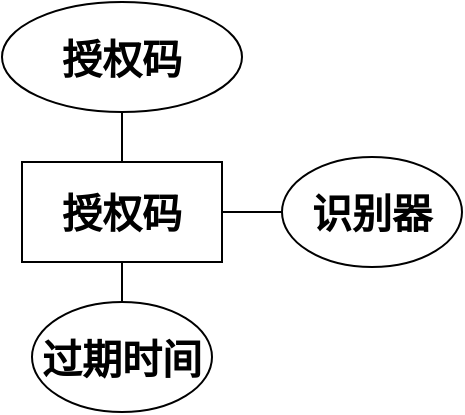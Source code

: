 <mxfile>
    <diagram id="W5QttYxu4p-oK_7ACiCR" name="第 1 页">
        <mxGraphModel dx="1057" dy="779" grid="1" gridSize="10" guides="1" tooltips="1" connect="1" arrows="1" fold="1" page="1" pageScale="1" pageWidth="827" pageHeight="1169" math="0" shadow="0">
            <root>
                <mxCell id="0"/>
                <mxCell id="1" parent="0"/>
                <mxCell id="4" value="" style="html=1;fontSize=20;endArrow=none;endFill=0;exitX=1;exitY=0.5;exitDx=0;exitDy=0;" parent="1" source="2" target="3" edge="1">
                    <mxGeometry relative="1" as="geometry">
                        <mxPoint x="530" y="300" as="sourcePoint"/>
                    </mxGeometry>
                </mxCell>
                <mxCell id="2" value="授权码" style="rounded=0;whiteSpace=wrap;html=1;fontSize=20;fontStyle=1" parent="1" vertex="1">
                    <mxGeometry x="390" y="320" width="100" height="50" as="geometry"/>
                </mxCell>
                <mxCell id="12" value="" style="edgeStyle=none;html=1;fontSize=20;endArrow=none;endFill=0;exitX=0.5;exitY=0;exitDx=0;exitDy=0;" parent="1" source="2" target="11" edge="1">
                    <mxGeometry relative="1" as="geometry"/>
                </mxCell>
                <mxCell id="3" value="识别器" style="ellipse;whiteSpace=wrap;html=1;fontSize=20;rounded=0;fontStyle=1;" parent="1" vertex="1">
                    <mxGeometry x="520" y="317.5" width="90" height="55" as="geometry"/>
                </mxCell>
                <mxCell id="17" value="" style="edgeStyle=none;html=1;fontSize=20;endArrow=none;endFill=0;exitX=0.5;exitY=1;exitDx=0;exitDy=0;" parent="1" source="2" target="16" edge="1">
                    <mxGeometry relative="1" as="geometry">
                        <mxPoint x="390" y="340" as="sourcePoint"/>
                    </mxGeometry>
                </mxCell>
                <mxCell id="11" value="授权码" style="ellipse;whiteSpace=wrap;html=1;fontSize=20;rounded=0;fontStyle=1;" parent="1" vertex="1">
                    <mxGeometry x="380" y="240" width="120" height="55" as="geometry"/>
                </mxCell>
                <mxCell id="16" value="过期时间" style="ellipse;whiteSpace=wrap;html=1;fontSize=20;rounded=0;fontStyle=1;" parent="1" vertex="1">
                    <mxGeometry x="395" y="390" width="90" height="55" as="geometry"/>
                </mxCell>
            </root>
        </mxGraphModel>
    </diagram>
</mxfile>